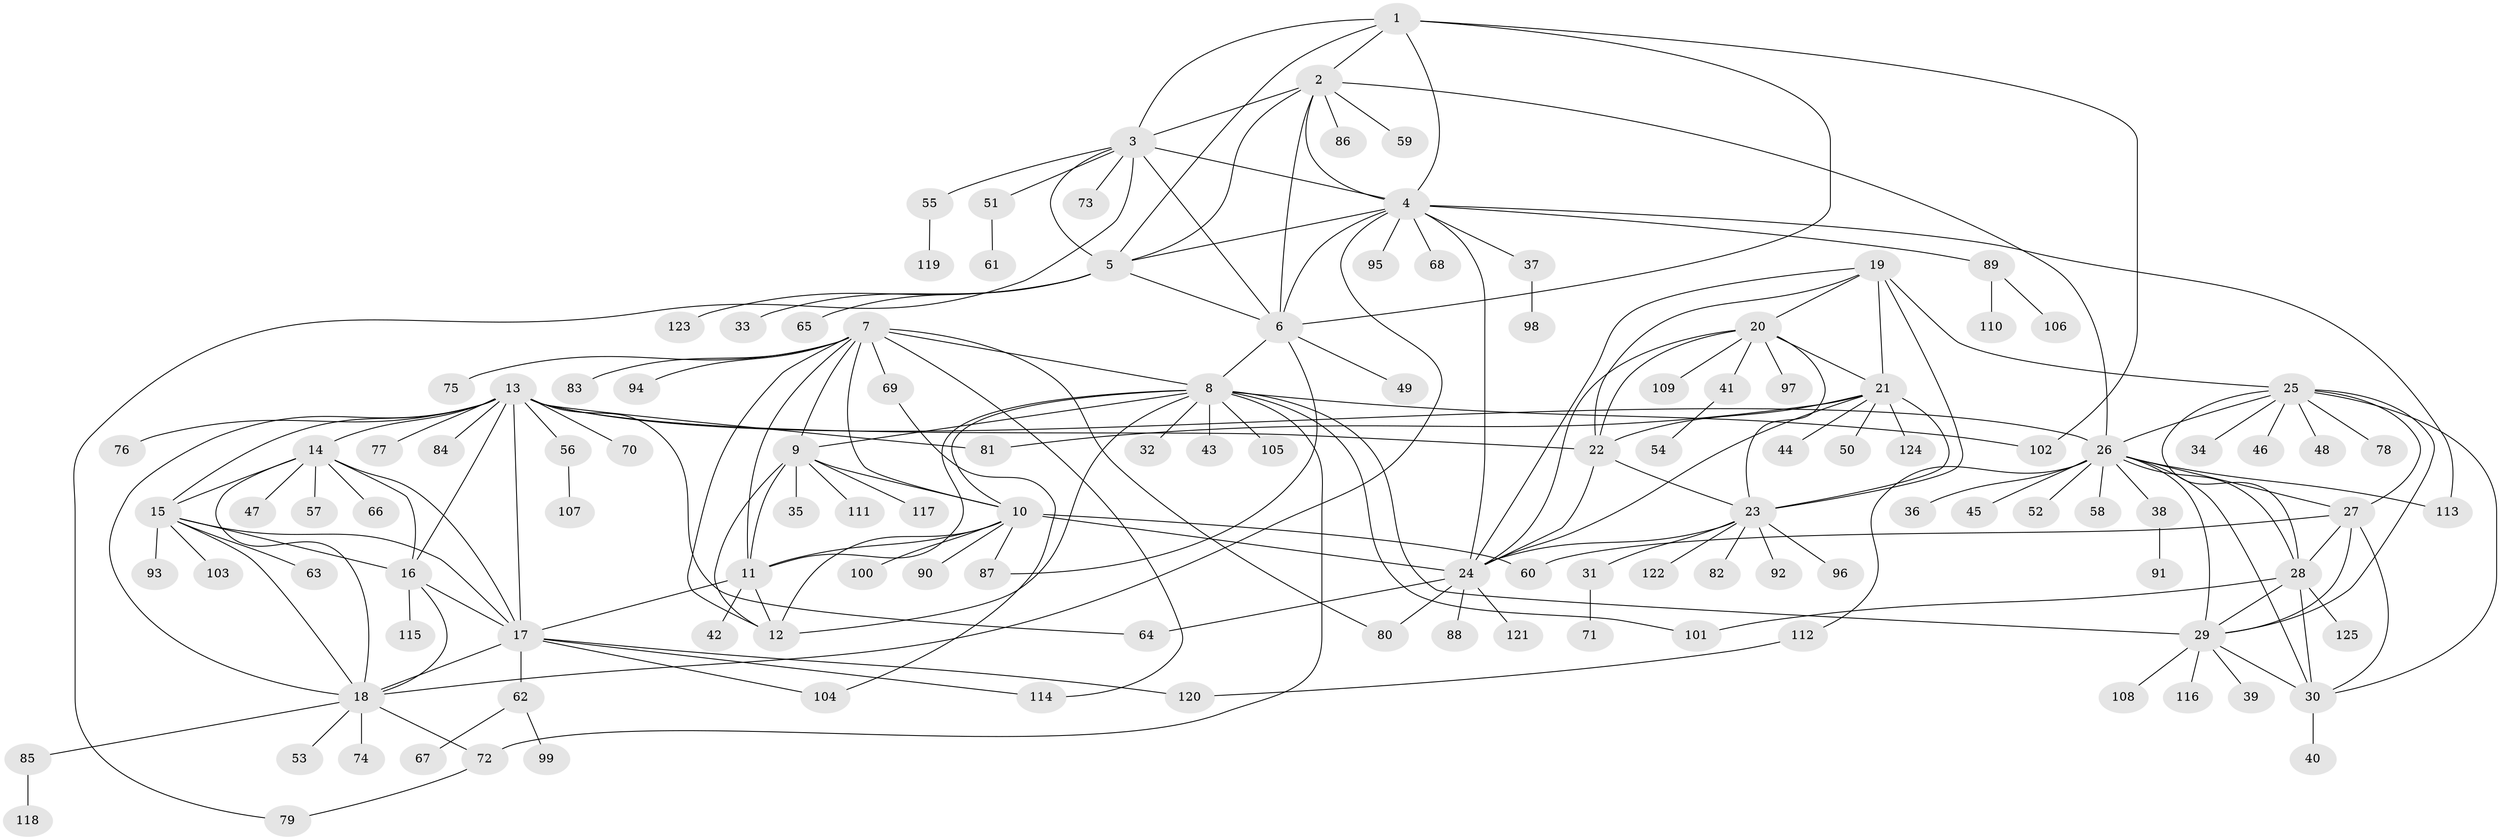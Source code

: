 // Generated by graph-tools (version 1.1) at 2025/37/03/09/25 02:37:34]
// undirected, 125 vertices, 193 edges
graph export_dot {
graph [start="1"]
  node [color=gray90,style=filled];
  1;
  2;
  3;
  4;
  5;
  6;
  7;
  8;
  9;
  10;
  11;
  12;
  13;
  14;
  15;
  16;
  17;
  18;
  19;
  20;
  21;
  22;
  23;
  24;
  25;
  26;
  27;
  28;
  29;
  30;
  31;
  32;
  33;
  34;
  35;
  36;
  37;
  38;
  39;
  40;
  41;
  42;
  43;
  44;
  45;
  46;
  47;
  48;
  49;
  50;
  51;
  52;
  53;
  54;
  55;
  56;
  57;
  58;
  59;
  60;
  61;
  62;
  63;
  64;
  65;
  66;
  67;
  68;
  69;
  70;
  71;
  72;
  73;
  74;
  75;
  76;
  77;
  78;
  79;
  80;
  81;
  82;
  83;
  84;
  85;
  86;
  87;
  88;
  89;
  90;
  91;
  92;
  93;
  94;
  95;
  96;
  97;
  98;
  99;
  100;
  101;
  102;
  103;
  104;
  105;
  106;
  107;
  108;
  109;
  110;
  111;
  112;
  113;
  114;
  115;
  116;
  117;
  118;
  119;
  120;
  121;
  122;
  123;
  124;
  125;
  1 -- 2;
  1 -- 3;
  1 -- 4;
  1 -- 5;
  1 -- 6;
  1 -- 102;
  2 -- 3;
  2 -- 4;
  2 -- 5;
  2 -- 6;
  2 -- 26;
  2 -- 59;
  2 -- 86;
  3 -- 4;
  3 -- 5;
  3 -- 6;
  3 -- 51;
  3 -- 55;
  3 -- 73;
  3 -- 79;
  4 -- 5;
  4 -- 6;
  4 -- 18;
  4 -- 24;
  4 -- 37;
  4 -- 68;
  4 -- 89;
  4 -- 95;
  4 -- 113;
  5 -- 6;
  5 -- 33;
  5 -- 65;
  5 -- 123;
  6 -- 8;
  6 -- 49;
  6 -- 87;
  7 -- 8;
  7 -- 9;
  7 -- 10;
  7 -- 11;
  7 -- 12;
  7 -- 69;
  7 -- 75;
  7 -- 80;
  7 -- 83;
  7 -- 94;
  7 -- 114;
  8 -- 9;
  8 -- 10;
  8 -- 11;
  8 -- 12;
  8 -- 29;
  8 -- 32;
  8 -- 43;
  8 -- 72;
  8 -- 101;
  8 -- 102;
  8 -- 105;
  9 -- 10;
  9 -- 11;
  9 -- 12;
  9 -- 35;
  9 -- 111;
  9 -- 117;
  10 -- 11;
  10 -- 12;
  10 -- 24;
  10 -- 60;
  10 -- 87;
  10 -- 90;
  10 -- 100;
  11 -- 12;
  11 -- 17;
  11 -- 42;
  13 -- 14;
  13 -- 15;
  13 -- 16;
  13 -- 17;
  13 -- 18;
  13 -- 22;
  13 -- 26;
  13 -- 56;
  13 -- 64;
  13 -- 70;
  13 -- 76;
  13 -- 77;
  13 -- 81;
  13 -- 84;
  14 -- 15;
  14 -- 16;
  14 -- 17;
  14 -- 18;
  14 -- 47;
  14 -- 57;
  14 -- 66;
  15 -- 16;
  15 -- 17;
  15 -- 18;
  15 -- 63;
  15 -- 93;
  15 -- 103;
  16 -- 17;
  16 -- 18;
  16 -- 115;
  17 -- 18;
  17 -- 62;
  17 -- 104;
  17 -- 114;
  17 -- 120;
  18 -- 53;
  18 -- 72;
  18 -- 74;
  18 -- 85;
  19 -- 20;
  19 -- 21;
  19 -- 22;
  19 -- 23;
  19 -- 24;
  19 -- 25;
  20 -- 21;
  20 -- 22;
  20 -- 23;
  20 -- 24;
  20 -- 41;
  20 -- 97;
  20 -- 109;
  21 -- 22;
  21 -- 23;
  21 -- 24;
  21 -- 44;
  21 -- 50;
  21 -- 81;
  21 -- 124;
  22 -- 23;
  22 -- 24;
  23 -- 24;
  23 -- 31;
  23 -- 82;
  23 -- 92;
  23 -- 96;
  23 -- 122;
  24 -- 64;
  24 -- 80;
  24 -- 88;
  24 -- 121;
  25 -- 26;
  25 -- 27;
  25 -- 28;
  25 -- 29;
  25 -- 30;
  25 -- 34;
  25 -- 46;
  25 -- 48;
  25 -- 78;
  26 -- 27;
  26 -- 28;
  26 -- 29;
  26 -- 30;
  26 -- 36;
  26 -- 38;
  26 -- 45;
  26 -- 52;
  26 -- 58;
  26 -- 112;
  26 -- 113;
  27 -- 28;
  27 -- 29;
  27 -- 30;
  27 -- 60;
  28 -- 29;
  28 -- 30;
  28 -- 101;
  28 -- 125;
  29 -- 30;
  29 -- 39;
  29 -- 108;
  29 -- 116;
  30 -- 40;
  31 -- 71;
  37 -- 98;
  38 -- 91;
  41 -- 54;
  51 -- 61;
  55 -- 119;
  56 -- 107;
  62 -- 67;
  62 -- 99;
  69 -- 104;
  72 -- 79;
  85 -- 118;
  89 -- 106;
  89 -- 110;
  112 -- 120;
}
